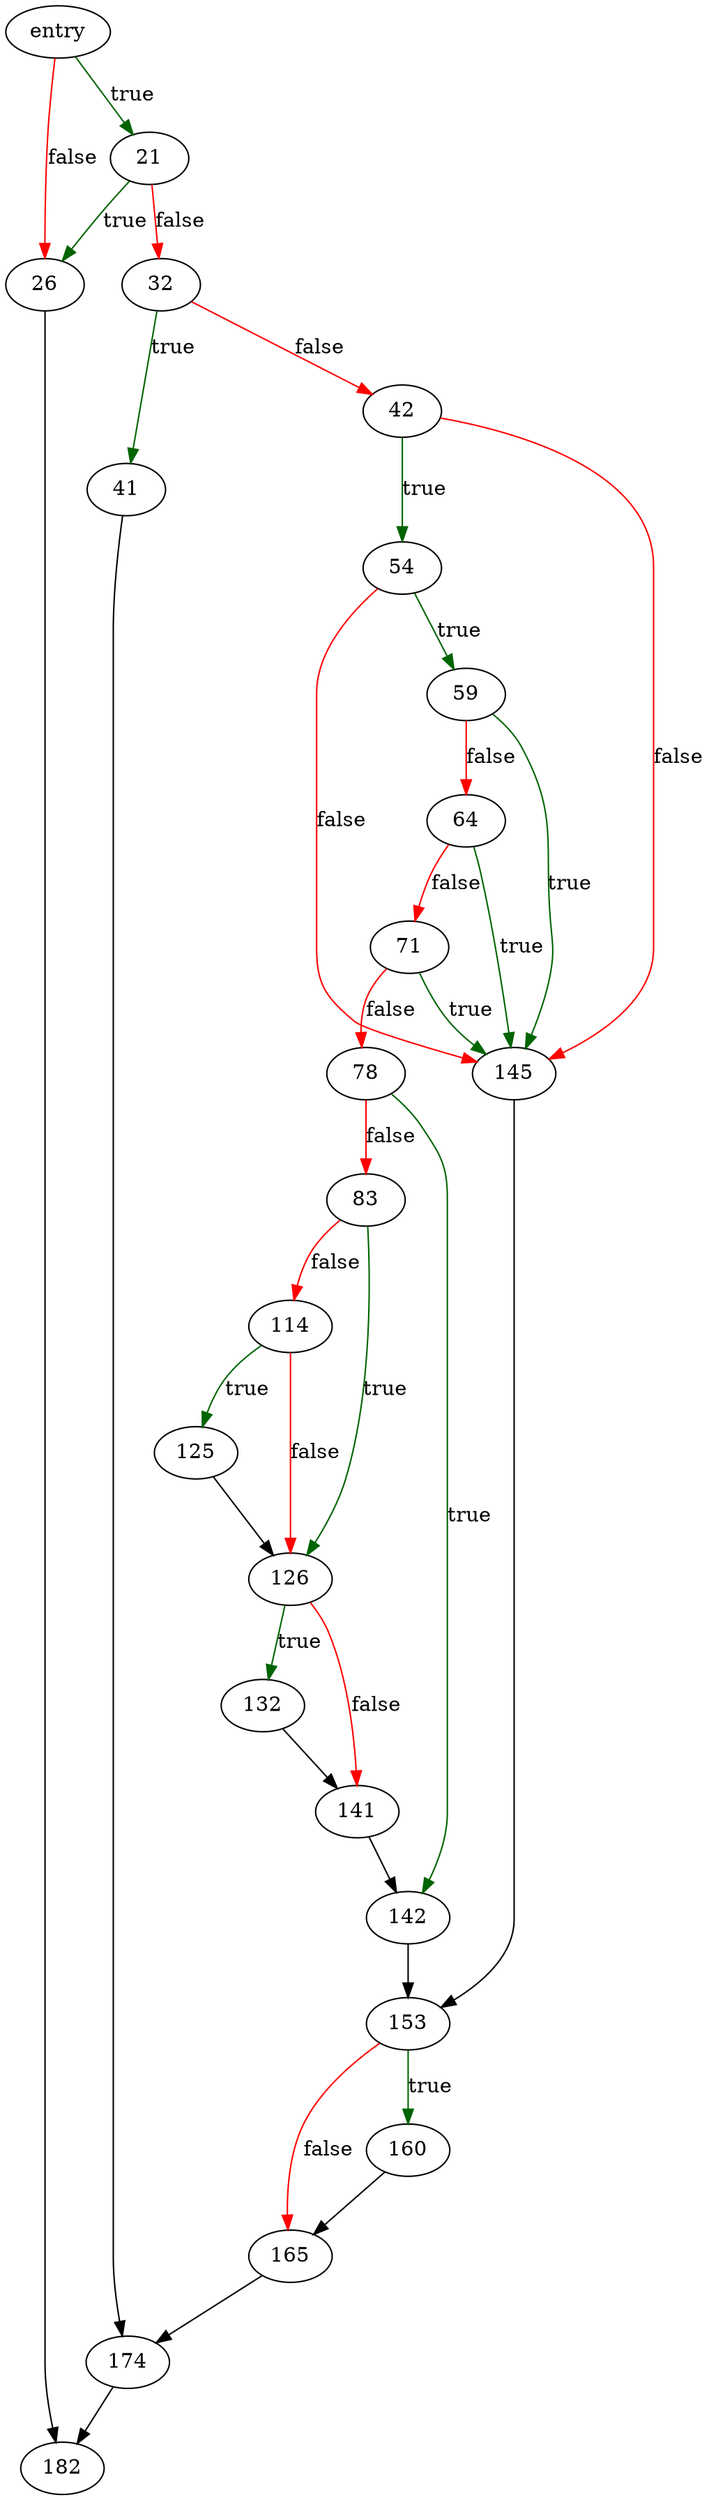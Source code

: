 digraph "sqlite3_declare_vtab" {
	// Node definitions.
	2 [label=entry];
	21;
	26;
	32;
	41;
	42;
	54;
	59;
	64;
	71;
	78;
	83;
	114;
	125;
	126;
	132;
	141;
	142;
	145;
	153;
	160;
	165;
	174;
	182;

	// Edge definitions.
	2 -> 21 [
		color=darkgreen
		label=true
	];
	2 -> 26 [
		color=red
		label=false
	];
	21 -> 26 [
		color=darkgreen
		label=true
	];
	21 -> 32 [
		color=red
		label=false
	];
	26 -> 182;
	32 -> 41 [
		color=darkgreen
		label=true
	];
	32 -> 42 [
		color=red
		label=false
	];
	41 -> 174;
	42 -> 54 [
		color=darkgreen
		label=true
	];
	42 -> 145 [
		color=red
		label=false
	];
	54 -> 59 [
		color=darkgreen
		label=true
	];
	54 -> 145 [
		color=red
		label=false
	];
	59 -> 64 [
		color=red
		label=false
	];
	59 -> 145 [
		color=darkgreen
		label=true
	];
	64 -> 71 [
		color=red
		label=false
	];
	64 -> 145 [
		color=darkgreen
		label=true
	];
	71 -> 78 [
		color=red
		label=false
	];
	71 -> 145 [
		color=darkgreen
		label=true
	];
	78 -> 83 [
		color=red
		label=false
	];
	78 -> 142 [
		color=darkgreen
		label=true
	];
	83 -> 114 [
		color=red
		label=false
	];
	83 -> 126 [
		color=darkgreen
		label=true
	];
	114 -> 125 [
		color=darkgreen
		label=true
	];
	114 -> 126 [
		color=red
		label=false
	];
	125 -> 126;
	126 -> 132 [
		color=darkgreen
		label=true
	];
	126 -> 141 [
		color=red
		label=false
	];
	132 -> 141;
	141 -> 142;
	142 -> 153;
	145 -> 153;
	153 -> 160 [
		color=darkgreen
		label=true
	];
	153 -> 165 [
		color=red
		label=false
	];
	160 -> 165;
	165 -> 174;
	174 -> 182;
}
